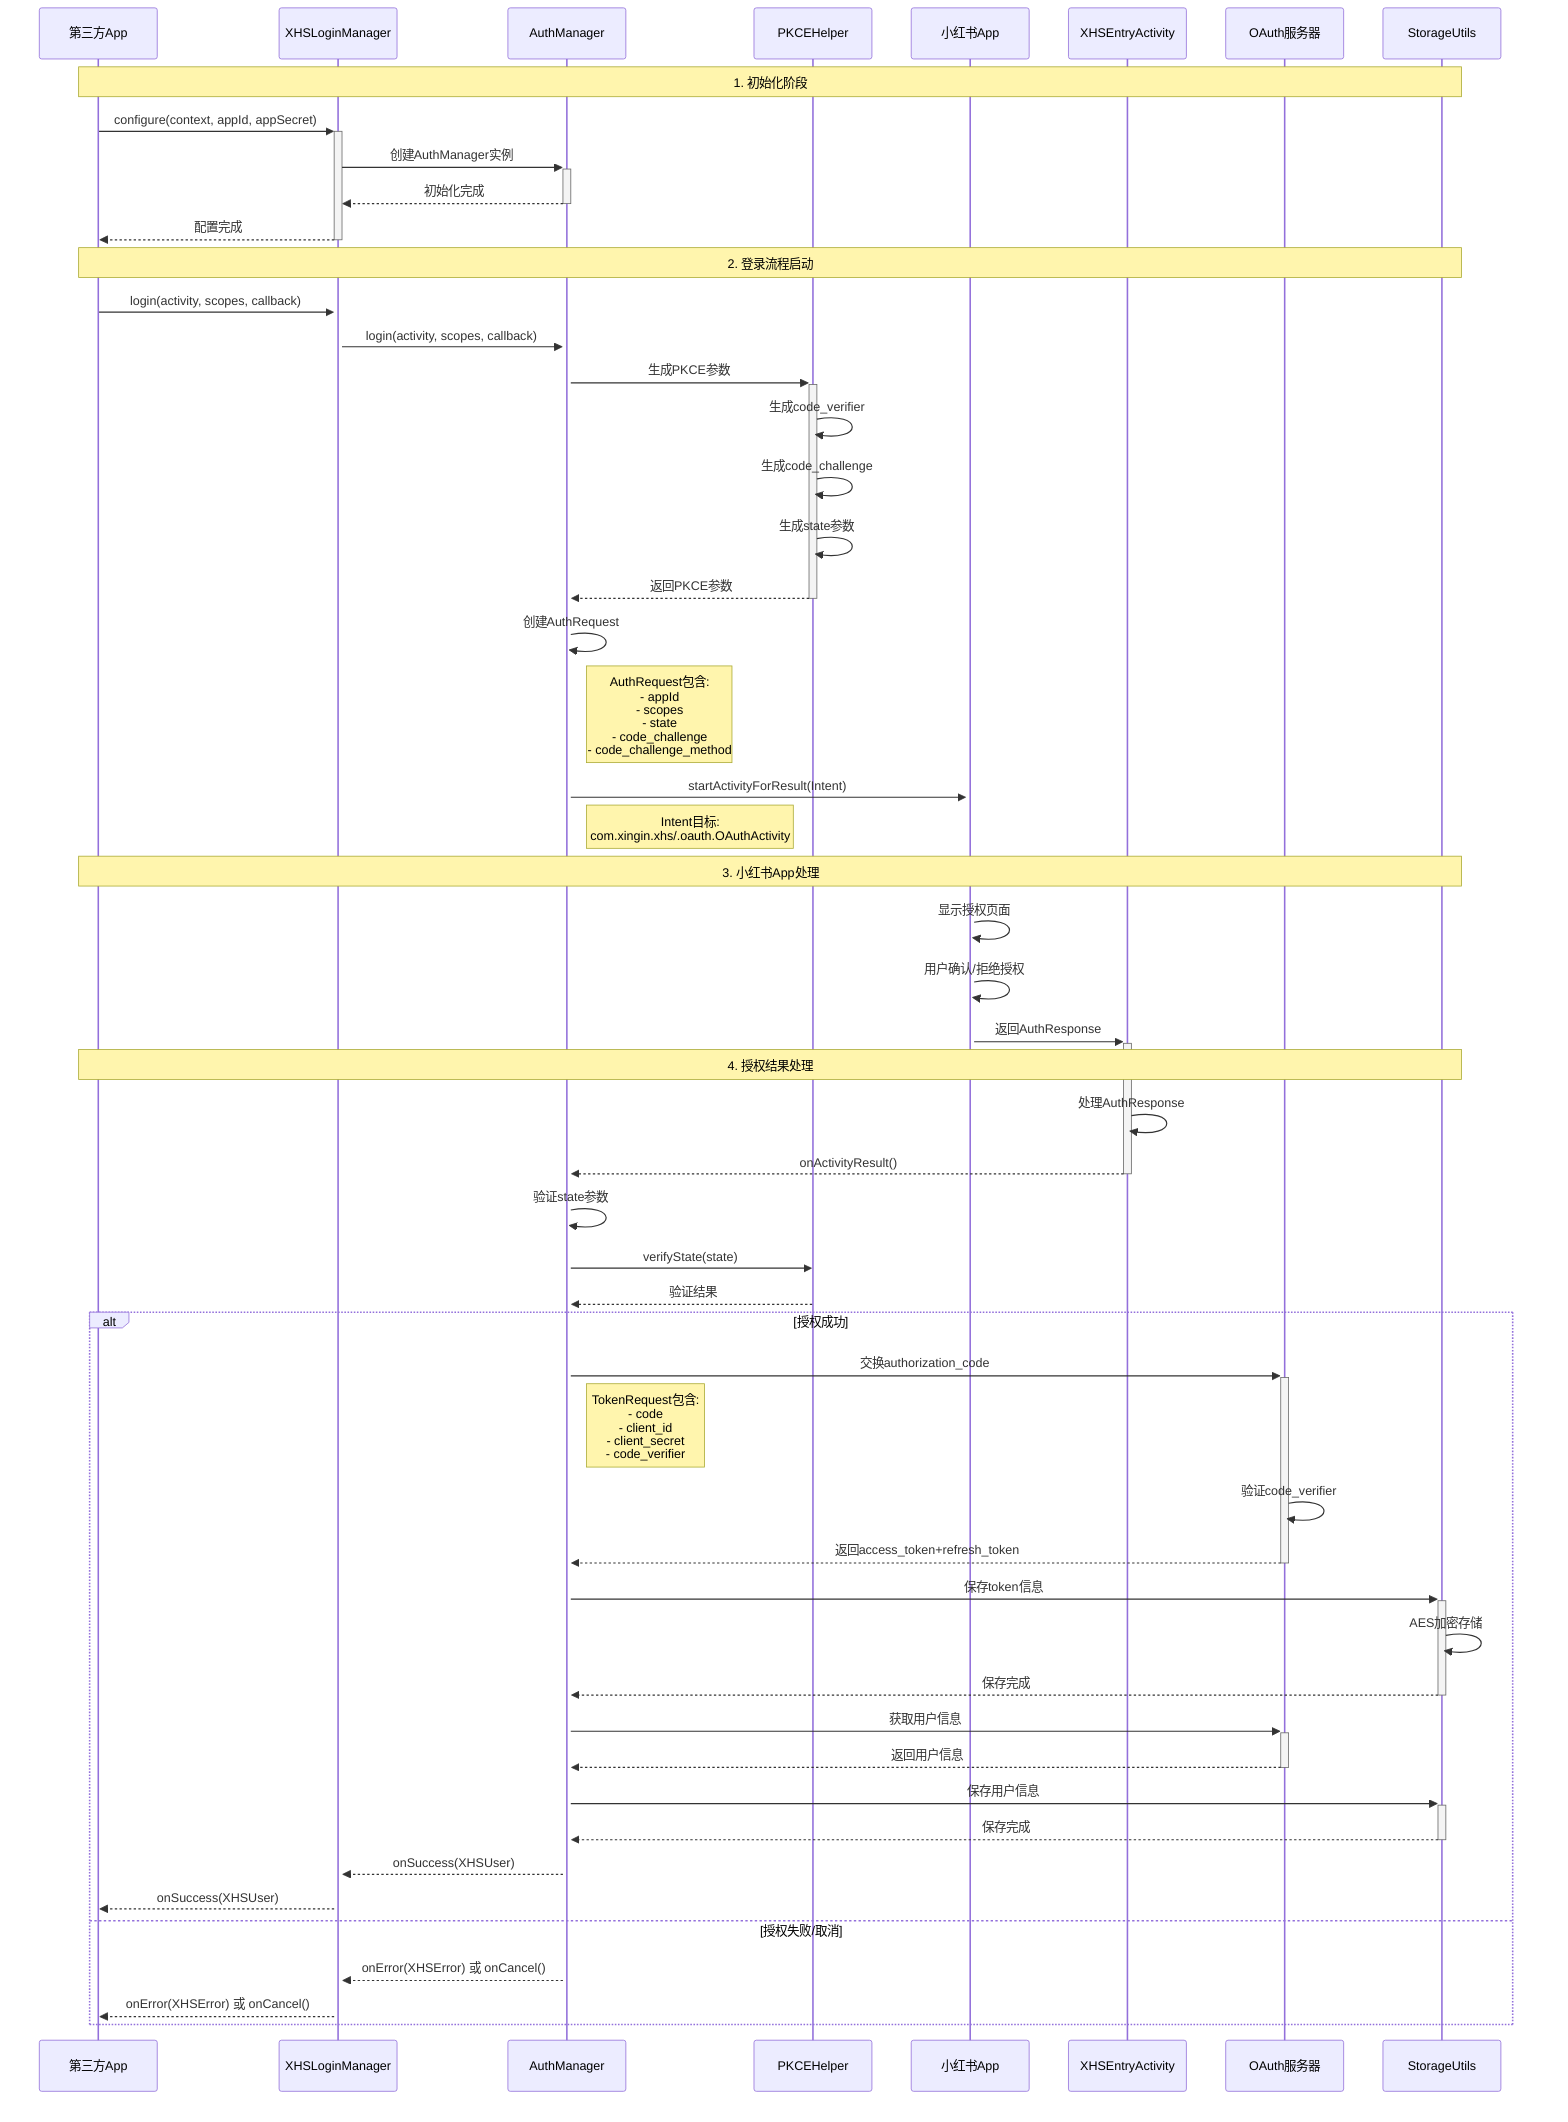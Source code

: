 sequenceDiagram
    participant App as 第三方App
    participant SDK as XHSLoginManager
    participant Auth as AuthManager  
    participant PKCE as PKCEHelper
    participant XHS as 小红书App
    participant Entry as XHSEntryActivity
    participant Server as OAuth服务器
    participant Storage as StorageUtils

    Note over App,Storage: 1. 初始化阶段
    App->>+SDK: configure(context, appId, appSecret)
    SDK->>+Auth: 创建AuthManager实例
    Auth-->>-SDK: 初始化完成
    SDK-->>-App: 配置完成

    Note over App,Storage: 2. 登录流程启动
    App->>+SDK: login(activity, scopes, callback)
    SDK->>+Auth: login(activity, scopes, callback)
    Auth->>+PKCE: 生成PKCE参数
    PKCE->>PKCE: 生成code_verifier
    PKCE->>PKCE: 生成code_challenge
    PKCE->>PKCE: 生成state参数
    PKCE-->>-Auth: 返回PKCE参数

    Auth->>Auth: 创建AuthRequest
    Note right of Auth: AuthRequest包含:<br/>- appId<br/>- scopes<br/>- state<br/>- code_challenge<br/>- code_challenge_method

    Auth->>+XHS: startActivityForResult(Intent)
    Note right of Auth: Intent目标:<br/>com.xingin.xhs/.oauth.OAuthActivity

    Note over App,Storage: 3. 小红书App处理
    XHS->>XHS: 显示授权页面
    XHS->>XHS: 用户确认/拒绝授权
    XHS->>+Entry: 返回AuthResponse
    
    Note over App,Storage: 4. 授权结果处理
    Entry->>Entry: 处理AuthResponse
    Entry-->>-Auth: onActivityResult()
    
    Auth->>Auth: 验证state参数
    Auth->>PKCE: verifyState(state)
    PKCE-->>Auth: 验证结果

    alt 授权成功
        Auth->>+Server: 交换authorization_code
        Note right of Auth: TokenRequest包含:<br/>- code<br/>- client_id<br/>- client_secret<br/>- code_verifier
        
        Server->>Server: 验证code_verifier
        Server-->>-Auth: 返回access_token+refresh_token
        
        Auth->>+Storage: 保存token信息
        Storage->>Storage: AES加密存储
        Storage-->>-Auth: 保存完成
        
        Auth->>+Server: 获取用户信息
        Server-->>-Auth: 返回用户信息
        
        Auth->>+Storage: 保存用户信息
        Storage-->>-Auth: 保存完成
        
        Auth-->>SDK: onSuccess(XHSUser)
        SDK-->>App: onSuccess(XHSUser)
    else 授权失败/取消
        Auth-->>SDK: onError(XHSError) 或 onCancel()
        SDK-->>App: onError(XHSError) 或 onCancel()
    end